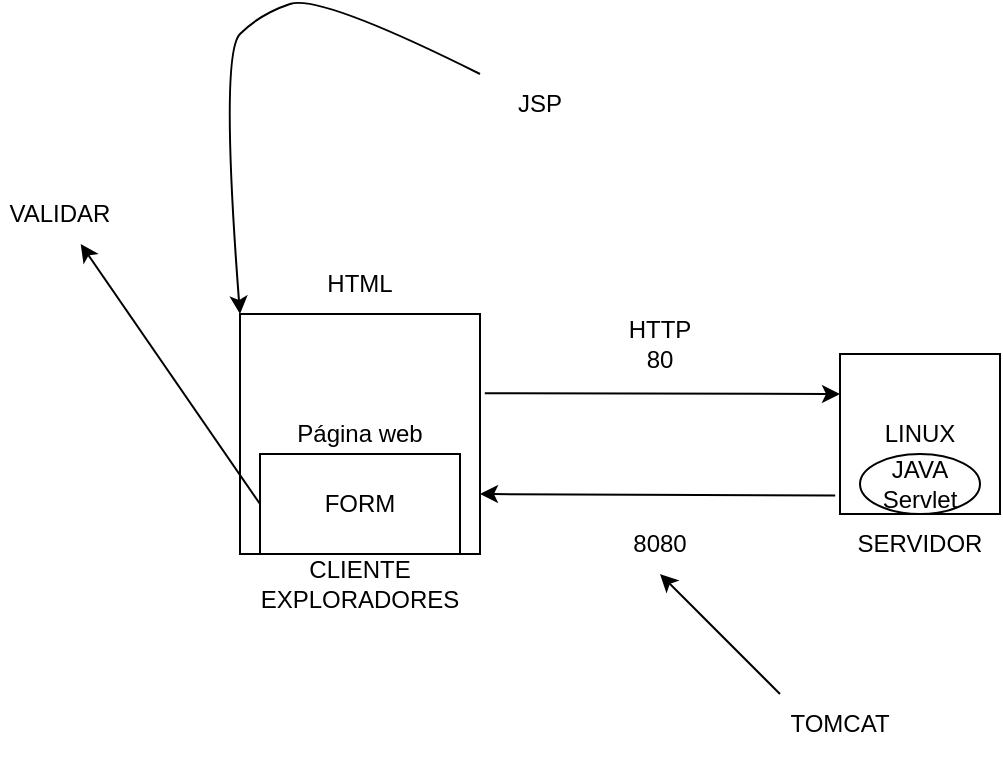 <mxfile>
    <diagram id="CBIAKWPW148KQk8o0aGY" name="Page-1">
        <mxGraphModel dx="746" dy="611" grid="1" gridSize="10" guides="1" tooltips="1" connect="1" arrows="1" fold="1" page="1" pageScale="1" pageWidth="850" pageHeight="1100" math="0" shadow="0">
            <root>
                <mxCell id="0"/>
                <mxCell id="1" parent="0"/>
                <mxCell id="2" value="Página web" style="whiteSpace=wrap;html=1;aspect=fixed;" vertex="1" parent="1">
                    <mxGeometry x="170" y="250" width="120" height="120" as="geometry"/>
                </mxCell>
                <mxCell id="3" value="LINUX" style="whiteSpace=wrap;html=1;aspect=fixed;" vertex="1" parent="1">
                    <mxGeometry x="470" y="270" width="80" height="80" as="geometry"/>
                </mxCell>
                <mxCell id="5" value="FORM" style="rounded=0;whiteSpace=wrap;html=1;" vertex="1" parent="1">
                    <mxGeometry x="180" y="320" width="100" height="50" as="geometry"/>
                </mxCell>
                <mxCell id="6" value="" style="endArrow=classic;html=1;exitX=1.02;exitY=0.33;exitDx=0;exitDy=0;entryX=0;entryY=0.25;entryDx=0;entryDy=0;exitPerimeter=0;" edge="1" parent="1" source="2" target="3">
                    <mxGeometry width="50" height="50" relative="1" as="geometry">
                        <mxPoint x="360" y="340" as="sourcePoint"/>
                        <mxPoint x="410" y="290" as="targetPoint"/>
                    </mxGeometry>
                </mxCell>
                <mxCell id="7" value="" style="endArrow=classic;html=1;entryX=1;entryY=0.75;entryDx=0;entryDy=0;exitX=-0.03;exitY=0.885;exitDx=0;exitDy=0;exitPerimeter=0;" edge="1" parent="1" source="3" target="2">
                    <mxGeometry width="50" height="50" relative="1" as="geometry">
                        <mxPoint x="360" y="340" as="sourcePoint"/>
                        <mxPoint x="410" y="290" as="targetPoint"/>
                    </mxGeometry>
                </mxCell>
                <mxCell id="8" value="HTTP&lt;br&gt;80" style="text;html=1;strokeColor=none;fillColor=none;align=center;verticalAlign=middle;whiteSpace=wrap;rounded=0;" vertex="1" parent="1">
                    <mxGeometry x="350" y="250" width="60" height="30" as="geometry"/>
                </mxCell>
                <mxCell id="9" value="8080" style="text;html=1;strokeColor=none;fillColor=none;align=center;verticalAlign=middle;whiteSpace=wrap;rounded=0;" vertex="1" parent="1">
                    <mxGeometry x="350" y="350" width="60" height="30" as="geometry"/>
                </mxCell>
                <mxCell id="10" value="CLIENTE&lt;br&gt;EXPLORADORES" style="text;html=1;strokeColor=none;fillColor=none;align=center;verticalAlign=middle;whiteSpace=wrap;rounded=0;" vertex="1" parent="1">
                    <mxGeometry x="200" y="370" width="60" height="30" as="geometry"/>
                </mxCell>
                <mxCell id="11" value="SERVIDOR" style="text;html=1;strokeColor=none;fillColor=none;align=center;verticalAlign=middle;whiteSpace=wrap;rounded=0;" vertex="1" parent="1">
                    <mxGeometry x="480" y="350" width="60" height="30" as="geometry"/>
                </mxCell>
                <mxCell id="12" value="" style="endArrow=classic;html=1;entryX=0.5;entryY=1;entryDx=0;entryDy=0;" edge="1" parent="1" target="9">
                    <mxGeometry width="50" height="50" relative="1" as="geometry">
                        <mxPoint x="440" y="440" as="sourcePoint"/>
                        <mxPoint x="475" y="430" as="targetPoint"/>
                    </mxGeometry>
                </mxCell>
                <mxCell id="13" value="TOMCAT" style="text;html=1;strokeColor=none;fillColor=none;align=center;verticalAlign=middle;whiteSpace=wrap;rounded=0;" vertex="1" parent="1">
                    <mxGeometry x="440" y="440" width="60" height="30" as="geometry"/>
                </mxCell>
                <mxCell id="14" value="HTML" style="text;html=1;strokeColor=none;fillColor=none;align=center;verticalAlign=middle;whiteSpace=wrap;rounded=0;" vertex="1" parent="1">
                    <mxGeometry x="200" y="220" width="60" height="30" as="geometry"/>
                </mxCell>
                <mxCell id="15" value="" style="curved=1;endArrow=classic;html=1;entryX=0;entryY=0;entryDx=0;entryDy=0;" edge="1" parent="1" target="2">
                    <mxGeometry width="50" height="50" relative="1" as="geometry">
                        <mxPoint x="290" y="130" as="sourcePoint"/>
                        <mxPoint x="210" y="120" as="targetPoint"/>
                        <Array as="points">
                            <mxPoint x="210" y="90"/>
                            <mxPoint x="180" y="100"/>
                            <mxPoint x="160" y="120"/>
                        </Array>
                    </mxGeometry>
                </mxCell>
                <mxCell id="16" value="JSP" style="text;html=1;strokeColor=none;fillColor=none;align=center;verticalAlign=middle;whiteSpace=wrap;rounded=0;" vertex="1" parent="1">
                    <mxGeometry x="290" y="130" width="60" height="30" as="geometry"/>
                </mxCell>
                <mxCell id="17" value="" style="endArrow=classic;html=1;exitX=0;exitY=0.5;exitDx=0;exitDy=0;" edge="1" parent="1" source="5" target="18">
                    <mxGeometry width="50" height="50" relative="1" as="geometry">
                        <mxPoint x="70" y="340" as="sourcePoint"/>
                        <mxPoint x="80" y="200" as="targetPoint"/>
                    </mxGeometry>
                </mxCell>
                <mxCell id="18" value="VALIDAR" style="text;html=1;strokeColor=none;fillColor=none;align=center;verticalAlign=middle;whiteSpace=wrap;rounded=0;" vertex="1" parent="1">
                    <mxGeometry x="50" y="185" width="60" height="30" as="geometry"/>
                </mxCell>
                <mxCell id="19" value="JAVA&lt;br&gt;Servlet" style="ellipse;whiteSpace=wrap;html=1;" vertex="1" parent="1">
                    <mxGeometry x="480" y="320" width="60" height="30" as="geometry"/>
                </mxCell>
            </root>
        </mxGraphModel>
    </diagram>
</mxfile>